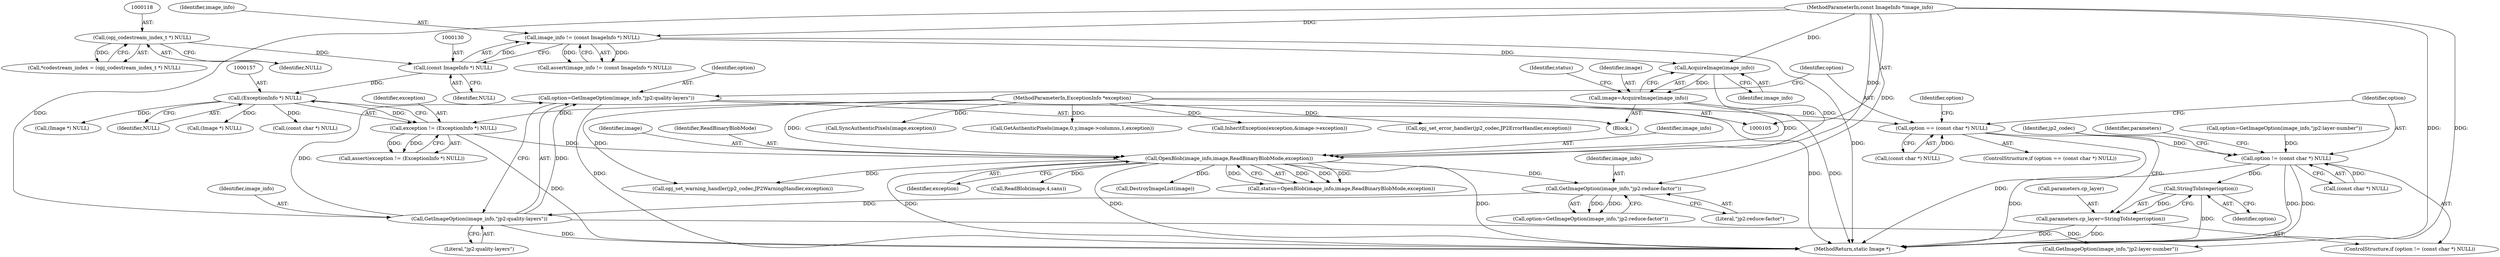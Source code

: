 digraph "0_ImageMagick_b0c5222ce31e8f941fa02ff9c7a040fb2db30dbc@pointer" {
"1000267" [label="(Call,option=GetImageOption(image_info,\"jp2:quality-layers\"))"];
"1000269" [label="(Call,GetImageOption(image_info,\"jp2:quality-layers\"))"];
"1000252" [label="(Call,GetImageOption(image_info,\"jp2:reduce-factor\"))"];
"1000171" [label="(Call,OpenBlob(image_info,image,ReadBinaryBlobMode,exception))"];
"1000167" [label="(Call,AcquireImage(image_info))"];
"1000127" [label="(Call,image_info != (const ImageInfo *) NULL)"];
"1000106" [label="(MethodParameterIn,const ImageInfo *image_info)"];
"1000129" [label="(Call,(const ImageInfo *) NULL)"];
"1000117" [label="(Call,(opj_codestream_index_t *) NULL)"];
"1000165" [label="(Call,image=AcquireImage(image_info))"];
"1000154" [label="(Call,exception != (ExceptionInfo *) NULL)"];
"1000107" [label="(MethodParameterIn,ExceptionInfo *exception)"];
"1000156" [label="(Call,(ExceptionInfo *) NULL)"];
"1000273" [label="(Call,option == (const char *) NULL)"];
"1000284" [label="(Call,option != (const char *) NULL)"];
"1000293" [label="(Call,StringToInteger(option))"];
"1000289" [label="(Call,parameters.cp_layer=StringToInteger(option))"];
"1000285" [label="(Identifier,option)"];
"1000284" [label="(Call,option != (const char *) NULL)"];
"1000202" [label="(Call,(Image *) NULL)"];
"1000291" [label="(Identifier,parameters)"];
"1000128" [label="(Identifier,image_info)"];
"1000170" [label="(Identifier,status)"];
"1000250" [label="(Call,option=GetImageOption(image_info,\"jp2:reduce-factor\"))"];
"1000166" [label="(Identifier,image)"];
"1000267" [label="(Call,option=GetImageOption(image_info,\"jp2:quality-layers\"))"];
"1000158" [label="(Identifier,NULL)"];
"1000174" [label="(Identifier,ReadBinaryBlobMode)"];
"1000273" [label="(Call,option == (const char *) NULL)"];
"1000283" [label="(ControlStructure,if (option != (const char *) NULL))"];
"1000169" [label="(Call,status=OpenBlob(image_info,image,ReadBinaryBlobMode,exception))"];
"1000269" [label="(Call,GetImageOption(image_info,\"jp2:quality-layers\"))"];
"1000107" [label="(MethodParameterIn,ExceptionInfo *exception)"];
"1000153" [label="(Call,assert(exception != (ExceptionInfo *) NULL))"];
"1000186" [label="(Call,(Image *) NULL)"];
"1000270" [label="(Identifier,image_info)"];
"1000106" [label="(MethodParameterIn,const ImageInfo *image_info)"];
"1000981" [label="(Call,SyncAuthenticPixels(image,exception))"];
"1000252" [label="(Call,GetImageOption(image_info,\"jp2:reduce-factor\"))"];
"1000119" [label="(Identifier,NULL)"];
"1000172" [label="(Identifier,image_info)"];
"1000275" [label="(Call,(const char *) NULL)"];
"1000278" [label="(Call,option=GetImageOption(image_info,\"jp2:layer-number\"))"];
"1000175" [label="(Identifier,exception)"];
"1000239" [label="(Call,opj_set_warning_handler(jp2_codec,JP2WarningHandler,exception))"];
"1000131" [label="(Identifier,NULL)"];
"1000773" [label="(Call,GetAuthenticPixels(image,0,y,image->columns,1,exception))"];
"1000294" [label="(Identifier,option)"];
"1000289" [label="(Call,parameters.cp_layer=StringToInteger(option))"];
"1001016" [label="(MethodReturn,static Image *)"];
"1000653" [label="(Call,InheritException(exception,&image->exception))"];
"1000126" [label="(Call,assert(image_info != (const ImageInfo *) NULL))"];
"1000271" [label="(Literal,\"jp2:quality-layers\")"];
"1000191" [label="(Call,ReadBlob(image,4,sans))"];
"1000280" [label="(Call,GetImageOption(image_info,\"jp2:layer-number\"))"];
"1000154" [label="(Call,exception != (ExceptionInfo *) NULL)"];
"1000127" [label="(Call,image_info != (const ImageInfo *) NULL)"];
"1000254" [label="(Literal,\"jp2:reduce-factor\")"];
"1000155" [label="(Identifier,exception)"];
"1000293" [label="(Call,StringToInteger(option))"];
"1000279" [label="(Identifier,option)"];
"1000115" [label="(Call,*codestream_index = (opj_codestream_index_t *) NULL)"];
"1000253" [label="(Identifier,image_info)"];
"1000165" [label="(Call,image=AcquireImage(image_info))"];
"1000156" [label="(Call,(ExceptionInfo *) NULL)"];
"1000272" [label="(ControlStructure,if (option == (const char *) NULL))"];
"1000286" [label="(Call,(const char *) NULL)"];
"1000117" [label="(Call,(opj_codestream_index_t *) NULL)"];
"1000268" [label="(Identifier,option)"];
"1000183" [label="(Call,DestroyImageList(image))"];
"1000129" [label="(Call,(const ImageInfo *) NULL)"];
"1000108" [label="(Block,)"];
"1000243" [label="(Call,opj_set_error_handler(jp2_codec,JP2ErrorHandler,exception))"];
"1000167" [label="(Call,AcquireImage(image_info))"];
"1000298" [label="(Identifier,jp2_codec)"];
"1000168" [label="(Identifier,image_info)"];
"1000173" [label="(Identifier,image)"];
"1000274" [label="(Identifier,option)"];
"1000290" [label="(Call,parameters.cp_layer)"];
"1000258" [label="(Call,(const char *) NULL)"];
"1000171" [label="(Call,OpenBlob(image_info,image,ReadBinaryBlobMode,exception))"];
"1000267" -> "1000108"  [label="AST: "];
"1000267" -> "1000269"  [label="CFG: "];
"1000268" -> "1000267"  [label="AST: "];
"1000269" -> "1000267"  [label="AST: "];
"1000274" -> "1000267"  [label="CFG: "];
"1000267" -> "1001016"  [label="DDG: "];
"1000269" -> "1000267"  [label="DDG: "];
"1000269" -> "1000267"  [label="DDG: "];
"1000267" -> "1000273"  [label="DDG: "];
"1000269" -> "1000271"  [label="CFG: "];
"1000270" -> "1000269"  [label="AST: "];
"1000271" -> "1000269"  [label="AST: "];
"1000269" -> "1001016"  [label="DDG: "];
"1000252" -> "1000269"  [label="DDG: "];
"1000106" -> "1000269"  [label="DDG: "];
"1000269" -> "1000280"  [label="DDG: "];
"1000252" -> "1000250"  [label="AST: "];
"1000252" -> "1000254"  [label="CFG: "];
"1000253" -> "1000252"  [label="AST: "];
"1000254" -> "1000252"  [label="AST: "];
"1000250" -> "1000252"  [label="CFG: "];
"1000252" -> "1000250"  [label="DDG: "];
"1000252" -> "1000250"  [label="DDG: "];
"1000171" -> "1000252"  [label="DDG: "];
"1000106" -> "1000252"  [label="DDG: "];
"1000171" -> "1000169"  [label="AST: "];
"1000171" -> "1000175"  [label="CFG: "];
"1000172" -> "1000171"  [label="AST: "];
"1000173" -> "1000171"  [label="AST: "];
"1000174" -> "1000171"  [label="AST: "];
"1000175" -> "1000171"  [label="AST: "];
"1000169" -> "1000171"  [label="CFG: "];
"1000171" -> "1001016"  [label="DDG: "];
"1000171" -> "1001016"  [label="DDG: "];
"1000171" -> "1001016"  [label="DDG: "];
"1000171" -> "1000169"  [label="DDG: "];
"1000171" -> "1000169"  [label="DDG: "];
"1000171" -> "1000169"  [label="DDG: "];
"1000171" -> "1000169"  [label="DDG: "];
"1000167" -> "1000171"  [label="DDG: "];
"1000106" -> "1000171"  [label="DDG: "];
"1000165" -> "1000171"  [label="DDG: "];
"1000154" -> "1000171"  [label="DDG: "];
"1000107" -> "1000171"  [label="DDG: "];
"1000171" -> "1000183"  [label="DDG: "];
"1000171" -> "1000191"  [label="DDG: "];
"1000171" -> "1000239"  [label="DDG: "];
"1000167" -> "1000165"  [label="AST: "];
"1000167" -> "1000168"  [label="CFG: "];
"1000168" -> "1000167"  [label="AST: "];
"1000165" -> "1000167"  [label="CFG: "];
"1000167" -> "1000165"  [label="DDG: "];
"1000127" -> "1000167"  [label="DDG: "];
"1000106" -> "1000167"  [label="DDG: "];
"1000127" -> "1000126"  [label="AST: "];
"1000127" -> "1000129"  [label="CFG: "];
"1000128" -> "1000127"  [label="AST: "];
"1000129" -> "1000127"  [label="AST: "];
"1000126" -> "1000127"  [label="CFG: "];
"1000127" -> "1001016"  [label="DDG: "];
"1000127" -> "1000126"  [label="DDG: "];
"1000127" -> "1000126"  [label="DDG: "];
"1000106" -> "1000127"  [label="DDG: "];
"1000129" -> "1000127"  [label="DDG: "];
"1000106" -> "1000105"  [label="AST: "];
"1000106" -> "1001016"  [label="DDG: "];
"1000106" -> "1000280"  [label="DDG: "];
"1000129" -> "1000131"  [label="CFG: "];
"1000130" -> "1000129"  [label="AST: "];
"1000131" -> "1000129"  [label="AST: "];
"1000117" -> "1000129"  [label="DDG: "];
"1000129" -> "1000156"  [label="DDG: "];
"1000117" -> "1000115"  [label="AST: "];
"1000117" -> "1000119"  [label="CFG: "];
"1000118" -> "1000117"  [label="AST: "];
"1000119" -> "1000117"  [label="AST: "];
"1000115" -> "1000117"  [label="CFG: "];
"1000117" -> "1000115"  [label="DDG: "];
"1000165" -> "1000108"  [label="AST: "];
"1000166" -> "1000165"  [label="AST: "];
"1000170" -> "1000165"  [label="CFG: "];
"1000165" -> "1001016"  [label="DDG: "];
"1000154" -> "1000153"  [label="AST: "];
"1000154" -> "1000156"  [label="CFG: "];
"1000155" -> "1000154"  [label="AST: "];
"1000156" -> "1000154"  [label="AST: "];
"1000153" -> "1000154"  [label="CFG: "];
"1000154" -> "1001016"  [label="DDG: "];
"1000154" -> "1000153"  [label="DDG: "];
"1000154" -> "1000153"  [label="DDG: "];
"1000107" -> "1000154"  [label="DDG: "];
"1000156" -> "1000154"  [label="DDG: "];
"1000107" -> "1000105"  [label="AST: "];
"1000107" -> "1001016"  [label="DDG: "];
"1000107" -> "1000239"  [label="DDG: "];
"1000107" -> "1000243"  [label="DDG: "];
"1000107" -> "1000653"  [label="DDG: "];
"1000107" -> "1000773"  [label="DDG: "];
"1000107" -> "1000981"  [label="DDG: "];
"1000156" -> "1000158"  [label="CFG: "];
"1000157" -> "1000156"  [label="AST: "];
"1000158" -> "1000156"  [label="AST: "];
"1000156" -> "1000186"  [label="DDG: "];
"1000156" -> "1000202"  [label="DDG: "];
"1000156" -> "1000258"  [label="DDG: "];
"1000273" -> "1000272"  [label="AST: "];
"1000273" -> "1000275"  [label="CFG: "];
"1000274" -> "1000273"  [label="AST: "];
"1000275" -> "1000273"  [label="AST: "];
"1000279" -> "1000273"  [label="CFG: "];
"1000285" -> "1000273"  [label="CFG: "];
"1000273" -> "1001016"  [label="DDG: "];
"1000275" -> "1000273"  [label="DDG: "];
"1000273" -> "1000284"  [label="DDG: "];
"1000284" -> "1000283"  [label="AST: "];
"1000284" -> "1000286"  [label="CFG: "];
"1000285" -> "1000284"  [label="AST: "];
"1000286" -> "1000284"  [label="AST: "];
"1000291" -> "1000284"  [label="CFG: "];
"1000298" -> "1000284"  [label="CFG: "];
"1000284" -> "1001016"  [label="DDG: "];
"1000284" -> "1001016"  [label="DDG: "];
"1000284" -> "1001016"  [label="DDG: "];
"1000278" -> "1000284"  [label="DDG: "];
"1000286" -> "1000284"  [label="DDG: "];
"1000284" -> "1000293"  [label="DDG: "];
"1000293" -> "1000289"  [label="AST: "];
"1000293" -> "1000294"  [label="CFG: "];
"1000294" -> "1000293"  [label="AST: "];
"1000289" -> "1000293"  [label="CFG: "];
"1000293" -> "1001016"  [label="DDG: "];
"1000293" -> "1000289"  [label="DDG: "];
"1000289" -> "1000283"  [label="AST: "];
"1000290" -> "1000289"  [label="AST: "];
"1000298" -> "1000289"  [label="CFG: "];
"1000289" -> "1001016"  [label="DDG: "];
"1000289" -> "1001016"  [label="DDG: "];
}
